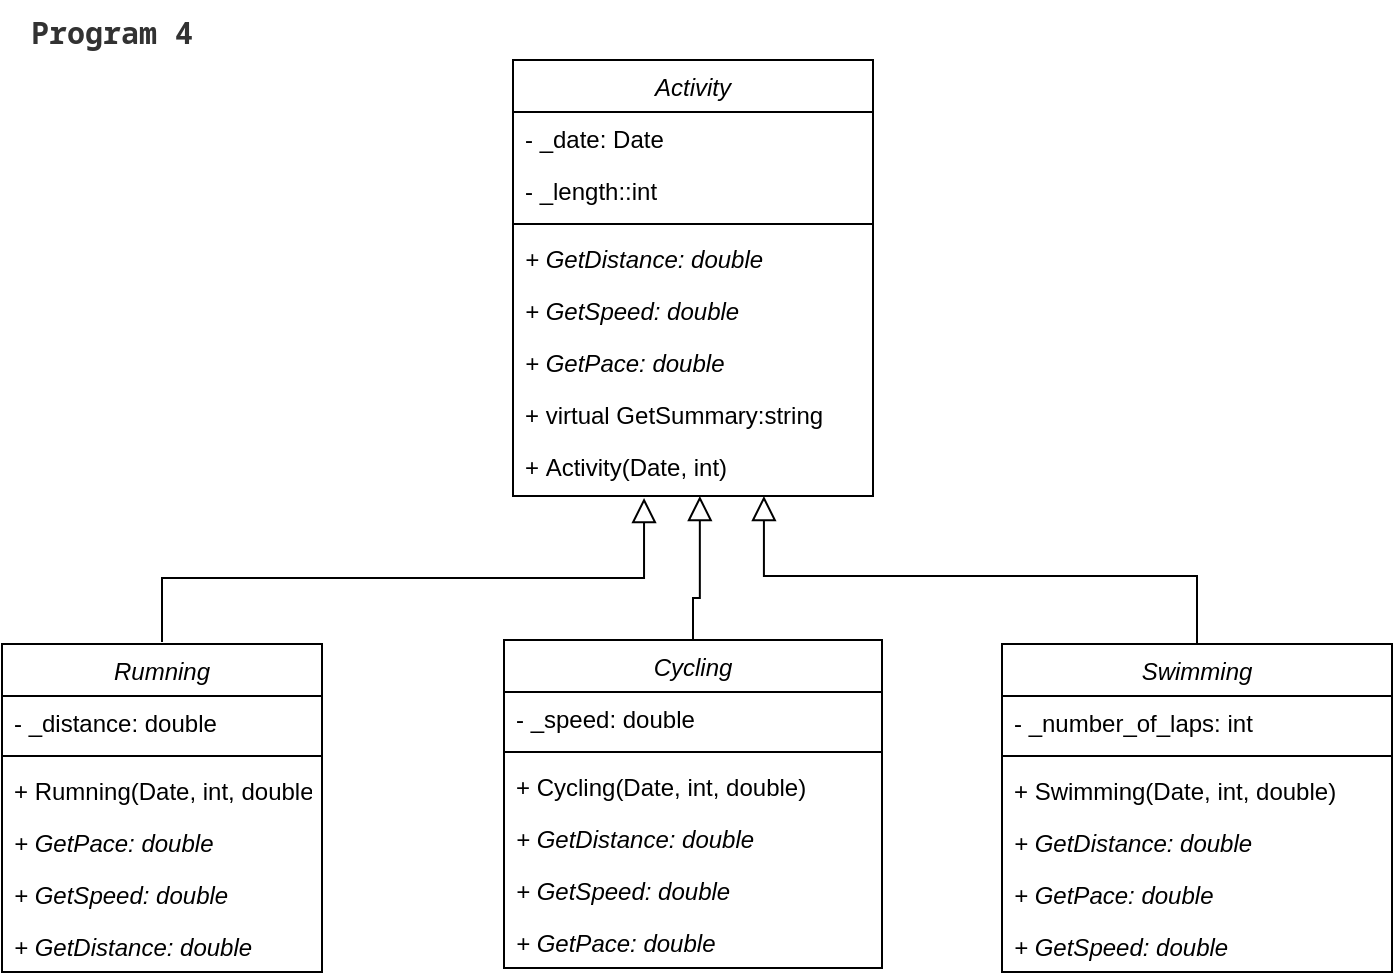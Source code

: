 <mxfile version="21.2.8" type="device">
  <diagram id="C5RBs43oDa-KdzZeNtuy" name="Page-1">
    <mxGraphModel dx="2119" dy="575" grid="1" gridSize="10" guides="1" tooltips="1" connect="1" arrows="1" fold="1" page="1" pageScale="1" pageWidth="827" pageHeight="1169" math="0" shadow="0">
      <root>
        <mxCell id="WIyWlLk6GJQsqaUBKTNV-0" />
        <mxCell id="WIyWlLk6GJQsqaUBKTNV-1" parent="WIyWlLk6GJQsqaUBKTNV-0" />
        <mxCell id="QwNCPIfgqO4SO9C38pkO-0" value="&lt;h3 style=&quot;font-family: &amp;quot;Noto Sans Mono&amp;quot;; margin: 0px; font-size: 1.25em; color: rgb(50, 50, 50); text-align: start;&quot;&gt;Program 4&lt;/h3&gt;" style="text;html=1;strokeColor=none;fillColor=none;align=center;verticalAlign=middle;whiteSpace=wrap;rounded=0;" parent="WIyWlLk6GJQsqaUBKTNV-1" vertex="1">
          <mxGeometry x="-90" y="50" width="110" height="30" as="geometry" />
        </mxCell>
        <mxCell id="QwNCPIfgqO4SO9C38pkO-16" value="Rumning" style="swimlane;fontStyle=2;align=center;verticalAlign=top;childLayout=stackLayout;horizontal=1;startSize=26;horizontalStack=0;resizeParent=1;resizeLast=0;collapsible=1;marginBottom=0;rounded=0;shadow=0;strokeWidth=1;" parent="WIyWlLk6GJQsqaUBKTNV-1" vertex="1">
          <mxGeometry x="-90" y="372" width="160" height="164" as="geometry">
            <mxRectangle x="230" y="140" width="160" height="26" as="alternateBounds" />
          </mxGeometry>
        </mxCell>
        <mxCell id="QwNCPIfgqO4SO9C38pkO-17" value="- _distance: double" style="text;align=left;verticalAlign=top;spacingLeft=4;spacingRight=4;overflow=hidden;rotatable=0;points=[[0,0.5],[1,0.5]];portConstraint=eastwest;" parent="QwNCPIfgqO4SO9C38pkO-16" vertex="1">
          <mxGeometry y="26" width="160" height="26" as="geometry" />
        </mxCell>
        <mxCell id="QwNCPIfgqO4SO9C38pkO-20" value="" style="line;html=1;strokeWidth=1;align=left;verticalAlign=middle;spacingTop=-1;spacingLeft=3;spacingRight=3;rotatable=0;labelPosition=right;points=[];portConstraint=eastwest;" parent="QwNCPIfgqO4SO9C38pkO-16" vertex="1">
          <mxGeometry y="52" width="160" height="8" as="geometry" />
        </mxCell>
        <mxCell id="x-xCDd94acMXUNEY30mF-23" value="+ Rumning(Date, int, double)" style="text;align=left;verticalAlign=top;spacingLeft=4;spacingRight=4;overflow=hidden;rotatable=0;points=[[0,0.5],[1,0.5]];portConstraint=eastwest;" parent="QwNCPIfgqO4SO9C38pkO-16" vertex="1">
          <mxGeometry y="60" width="160" height="26" as="geometry" />
        </mxCell>
        <mxCell id="x-xCDd94acMXUNEY30mF-28" value="+ GetPace: double" style="text;align=left;verticalAlign=top;spacingLeft=4;spacingRight=4;overflow=hidden;rotatable=0;points=[[0,0.5],[1,0.5]];portConstraint=eastwest;fontStyle=2" parent="QwNCPIfgqO4SO9C38pkO-16" vertex="1">
          <mxGeometry y="86" width="160" height="26" as="geometry" />
        </mxCell>
        <mxCell id="x-xCDd94acMXUNEY30mF-27" value="+ GetSpeed: double" style="text;align=left;verticalAlign=top;spacingLeft=4;spacingRight=4;overflow=hidden;rotatable=0;points=[[0,0.5],[1,0.5]];portConstraint=eastwest;fontStyle=2" parent="QwNCPIfgqO4SO9C38pkO-16" vertex="1">
          <mxGeometry y="112" width="160" height="26" as="geometry" />
        </mxCell>
        <mxCell id="x-xCDd94acMXUNEY30mF-26" value="+ GetDistance: double" style="text;align=left;verticalAlign=top;spacingLeft=4;spacingRight=4;overflow=hidden;rotatable=0;points=[[0,0.5],[1,0.5]];portConstraint=eastwest;fontStyle=2" parent="QwNCPIfgqO4SO9C38pkO-16" vertex="1">
          <mxGeometry y="138" width="160" height="26" as="geometry" />
        </mxCell>
        <mxCell id="x-xCDd94acMXUNEY30mF-0" value="Activity" style="swimlane;fontStyle=2;align=center;verticalAlign=top;childLayout=stackLayout;horizontal=1;startSize=26;horizontalStack=0;resizeParent=1;resizeLast=0;collapsible=1;marginBottom=0;rounded=0;shadow=0;strokeWidth=1;" parent="WIyWlLk6GJQsqaUBKTNV-1" vertex="1">
          <mxGeometry x="165.5" y="80" width="180" height="218" as="geometry">
            <mxRectangle x="230" y="140" width="160" height="26" as="alternateBounds" />
          </mxGeometry>
        </mxCell>
        <mxCell id="x-xCDd94acMXUNEY30mF-1" value="- _date: Date" style="text;align=left;verticalAlign=top;spacingLeft=4;spacingRight=4;overflow=hidden;rotatable=0;points=[[0,0.5],[1,0.5]];portConstraint=eastwest;" parent="x-xCDd94acMXUNEY30mF-0" vertex="1">
          <mxGeometry y="26" width="180" height="26" as="geometry" />
        </mxCell>
        <mxCell id="x-xCDd94acMXUNEY30mF-2" value="- _length::int" style="text;align=left;verticalAlign=top;spacingLeft=4;spacingRight=4;overflow=hidden;rotatable=0;points=[[0,0.5],[1,0.5]];portConstraint=eastwest;rounded=0;shadow=0;html=0;" parent="x-xCDd94acMXUNEY30mF-0" vertex="1">
          <mxGeometry y="52" width="180" height="26" as="geometry" />
        </mxCell>
        <mxCell id="x-xCDd94acMXUNEY30mF-3" value="" style="line;html=1;strokeWidth=1;align=left;verticalAlign=middle;spacingTop=-1;spacingLeft=3;spacingRight=3;rotatable=0;labelPosition=right;points=[];portConstraint=eastwest;" parent="x-xCDd94acMXUNEY30mF-0" vertex="1">
          <mxGeometry y="78" width="180" height="8" as="geometry" />
        </mxCell>
        <mxCell id="x-xCDd94acMXUNEY30mF-4" value="+ GetDistance: double" style="text;align=left;verticalAlign=top;spacingLeft=4;spacingRight=4;overflow=hidden;rotatable=0;points=[[0,0.5],[1,0.5]];portConstraint=eastwest;fontStyle=2" parent="x-xCDd94acMXUNEY30mF-0" vertex="1">
          <mxGeometry y="86" width="180" height="26" as="geometry" />
        </mxCell>
        <mxCell id="x-xCDd94acMXUNEY30mF-20" value="+ GetSpeed: double" style="text;align=left;verticalAlign=top;spacingLeft=4;spacingRight=4;overflow=hidden;rotatable=0;points=[[0,0.5],[1,0.5]];portConstraint=eastwest;fontStyle=2" parent="x-xCDd94acMXUNEY30mF-0" vertex="1">
          <mxGeometry y="112" width="180" height="26" as="geometry" />
        </mxCell>
        <mxCell id="x-xCDd94acMXUNEY30mF-21" value="+ GetPace: double" style="text;align=left;verticalAlign=top;spacingLeft=4;spacingRight=4;overflow=hidden;rotatable=0;points=[[0,0.5],[1,0.5]];portConstraint=eastwest;fontStyle=2" parent="x-xCDd94acMXUNEY30mF-0" vertex="1">
          <mxGeometry y="138" width="180" height="26" as="geometry" />
        </mxCell>
        <mxCell id="x-xCDd94acMXUNEY30mF-22" value="+ virtual GetSummary:string" style="text;align=left;verticalAlign=top;spacingLeft=4;spacingRight=4;overflow=hidden;rotatable=0;points=[[0,0.5],[1,0.5]];portConstraint=eastwest;" parent="x-xCDd94acMXUNEY30mF-0" vertex="1">
          <mxGeometry y="164" width="180" height="26" as="geometry" />
        </mxCell>
        <mxCell id="x-xCDd94acMXUNEY30mF-5" value="+ Activity(Date, int)" style="text;align=left;verticalAlign=top;spacingLeft=4;spacingRight=4;overflow=hidden;rotatable=0;points=[[0,0.5],[1,0.5]];portConstraint=eastwest;" parent="x-xCDd94acMXUNEY30mF-0" vertex="1">
          <mxGeometry y="190" width="180" height="26" as="geometry" />
        </mxCell>
        <mxCell id="x-xCDd94acMXUNEY30mF-6" value="Cycling" style="swimlane;fontStyle=2;align=center;verticalAlign=top;childLayout=stackLayout;horizontal=1;startSize=26;horizontalStack=0;resizeParent=1;resizeLast=0;collapsible=1;marginBottom=0;rounded=0;shadow=0;strokeWidth=1;" parent="WIyWlLk6GJQsqaUBKTNV-1" vertex="1">
          <mxGeometry x="161" y="370" width="189" height="164" as="geometry">
            <mxRectangle x="230" y="140" width="160" height="26" as="alternateBounds" />
          </mxGeometry>
        </mxCell>
        <mxCell id="x-xCDd94acMXUNEY30mF-7" value="- _speed: double" style="text;align=left;verticalAlign=top;spacingLeft=4;spacingRight=4;overflow=hidden;rotatable=0;points=[[0,0.5],[1,0.5]];portConstraint=eastwest;" parent="x-xCDd94acMXUNEY30mF-6" vertex="1">
          <mxGeometry y="26" width="189" height="26" as="geometry" />
        </mxCell>
        <mxCell id="x-xCDd94acMXUNEY30mF-9" value="" style="line;html=1;strokeWidth=1;align=left;verticalAlign=middle;spacingTop=-1;spacingLeft=3;spacingRight=3;rotatable=0;labelPosition=right;points=[];portConstraint=eastwest;" parent="x-xCDd94acMXUNEY30mF-6" vertex="1">
          <mxGeometry y="52" width="189" height="8" as="geometry" />
        </mxCell>
        <mxCell id="x-xCDd94acMXUNEY30mF-24" value="+ Cycling(Date, int, double)" style="text;align=left;verticalAlign=top;spacingLeft=4;spacingRight=4;overflow=hidden;rotatable=0;points=[[0,0.5],[1,0.5]];portConstraint=eastwest;" parent="x-xCDd94acMXUNEY30mF-6" vertex="1">
          <mxGeometry y="60" width="189" height="26" as="geometry" />
        </mxCell>
        <mxCell id="x-xCDd94acMXUNEY30mF-31" value="+ GetDistance: double" style="text;align=left;verticalAlign=top;spacingLeft=4;spacingRight=4;overflow=hidden;rotatable=0;points=[[0,0.5],[1,0.5]];portConstraint=eastwest;fontStyle=2" parent="x-xCDd94acMXUNEY30mF-6" vertex="1">
          <mxGeometry y="86" width="189" height="26" as="geometry" />
        </mxCell>
        <mxCell id="x-xCDd94acMXUNEY30mF-30" value="+ GetSpeed: double" style="text;align=left;verticalAlign=top;spacingLeft=4;spacingRight=4;overflow=hidden;rotatable=0;points=[[0,0.5],[1,0.5]];portConstraint=eastwest;fontStyle=2" parent="x-xCDd94acMXUNEY30mF-6" vertex="1">
          <mxGeometry y="112" width="189" height="26" as="geometry" />
        </mxCell>
        <mxCell id="x-xCDd94acMXUNEY30mF-29" value="+ GetPace: double" style="text;align=left;verticalAlign=top;spacingLeft=4;spacingRight=4;overflow=hidden;rotatable=0;points=[[0,0.5],[1,0.5]];portConstraint=eastwest;fontStyle=2" parent="x-xCDd94acMXUNEY30mF-6" vertex="1">
          <mxGeometry y="138" width="189" height="26" as="geometry" />
        </mxCell>
        <mxCell id="x-xCDd94acMXUNEY30mF-12" value="Swimming" style="swimlane;fontStyle=2;align=center;verticalAlign=top;childLayout=stackLayout;horizontal=1;startSize=26;horizontalStack=0;resizeParent=1;resizeLast=0;collapsible=1;marginBottom=0;rounded=0;shadow=0;strokeWidth=1;" parent="WIyWlLk6GJQsqaUBKTNV-1" vertex="1">
          <mxGeometry x="410" y="372" width="195" height="164" as="geometry">
            <mxRectangle x="230" y="140" width="160" height="26" as="alternateBounds" />
          </mxGeometry>
        </mxCell>
        <mxCell id="x-xCDd94acMXUNEY30mF-13" value="- _number_of_laps: int" style="text;align=left;verticalAlign=top;spacingLeft=4;spacingRight=4;overflow=hidden;rotatable=0;points=[[0,0.5],[1,0.5]];portConstraint=eastwest;" parent="x-xCDd94acMXUNEY30mF-12" vertex="1">
          <mxGeometry y="26" width="195" height="26" as="geometry" />
        </mxCell>
        <mxCell id="x-xCDd94acMXUNEY30mF-15" value="" style="line;html=1;strokeWidth=1;align=left;verticalAlign=middle;spacingTop=-1;spacingLeft=3;spacingRight=3;rotatable=0;labelPosition=right;points=[];portConstraint=eastwest;" parent="x-xCDd94acMXUNEY30mF-12" vertex="1">
          <mxGeometry y="52" width="195" height="8" as="geometry" />
        </mxCell>
        <mxCell id="x-xCDd94acMXUNEY30mF-25" value="+ Swimming(Date, int, double)" style="text;align=left;verticalAlign=top;spacingLeft=4;spacingRight=4;overflow=hidden;rotatable=0;points=[[0,0.5],[1,0.5]];portConstraint=eastwest;" parent="x-xCDd94acMXUNEY30mF-12" vertex="1">
          <mxGeometry y="60" width="195" height="26" as="geometry" />
        </mxCell>
        <mxCell id="x-xCDd94acMXUNEY30mF-32" value="+ GetDistance: double" style="text;align=left;verticalAlign=top;spacingLeft=4;spacingRight=4;overflow=hidden;rotatable=0;points=[[0,0.5],[1,0.5]];portConstraint=eastwest;fontStyle=2" parent="x-xCDd94acMXUNEY30mF-12" vertex="1">
          <mxGeometry y="86" width="195" height="26" as="geometry" />
        </mxCell>
        <mxCell id="x-xCDd94acMXUNEY30mF-34" value="+ GetPace: double" style="text;align=left;verticalAlign=top;spacingLeft=4;spacingRight=4;overflow=hidden;rotatable=0;points=[[0,0.5],[1,0.5]];portConstraint=eastwest;fontStyle=2" parent="x-xCDd94acMXUNEY30mF-12" vertex="1">
          <mxGeometry y="112" width="195" height="26" as="geometry" />
        </mxCell>
        <mxCell id="x-xCDd94acMXUNEY30mF-33" value="+ GetSpeed: double" style="text;align=left;verticalAlign=top;spacingLeft=4;spacingRight=4;overflow=hidden;rotatable=0;points=[[0,0.5],[1,0.5]];portConstraint=eastwest;fontStyle=2" parent="x-xCDd94acMXUNEY30mF-12" vertex="1">
          <mxGeometry y="138" width="195" height="26" as="geometry" />
        </mxCell>
        <mxCell id="x-xCDd94acMXUNEY30mF-19" value="&lt;br&gt;&amp;nbsp;&lt;br&gt;&amp;nbsp;" style="text;whiteSpace=wrap;html=1;" parent="WIyWlLk6GJQsqaUBKTNV-1" vertex="1">
          <mxGeometry x="-90" y="127" width="100" height="70" as="geometry" />
        </mxCell>
        <mxCell id="x-xCDd94acMXUNEY30mF-38" value="" style="endArrow=block;endSize=10;endFill=0;shadow=0;strokeWidth=1;rounded=0;edgeStyle=elbowEdgeStyle;elbow=vertical;entryX=0.697;entryY=1.077;entryDx=0;entryDy=0;entryPerimeter=0;" parent="WIyWlLk6GJQsqaUBKTNV-1" source="x-xCDd94acMXUNEY30mF-12" target="x-xCDd94acMXUNEY30mF-5" edge="1">
          <mxGeometry width="160" relative="1" as="geometry">
            <mxPoint x="600" y="398" as="sourcePoint" />
            <mxPoint x="260" y="298" as="targetPoint" />
            <Array as="points">
              <mxPoint x="280" y="338" />
              <mxPoint x="440" y="328" />
            </Array>
          </mxGeometry>
        </mxCell>
        <mxCell id="x-xCDd94acMXUNEY30mF-39" value="" style="endArrow=block;endSize=10;endFill=0;shadow=0;strokeWidth=1;rounded=0;edgeStyle=elbowEdgeStyle;elbow=vertical;exitX=0.5;exitY=0;exitDx=0;exitDy=0;entryX=0.364;entryY=1.154;entryDx=0;entryDy=0;entryPerimeter=0;" parent="WIyWlLk6GJQsqaUBKTNV-1" edge="1">
          <mxGeometry width="160" relative="1" as="geometry">
            <mxPoint x="-10" y="371" as="sourcePoint" />
            <mxPoint x="231.02" y="299.004" as="targetPoint" />
            <Array as="points">
              <mxPoint x="170" y="339" />
              <mxPoint x="240" y="359" />
              <mxPoint x="450" y="337" />
            </Array>
          </mxGeometry>
        </mxCell>
        <mxCell id="x-xCDd94acMXUNEY30mF-40" value="" style="endArrow=block;endSize=10;endFill=0;shadow=0;strokeWidth=1;rounded=0;edgeStyle=elbowEdgeStyle;elbow=vertical;exitX=0.5;exitY=0;exitDx=0;exitDy=0;entryX=0.519;entryY=1.077;entryDx=0;entryDy=0;entryPerimeter=0;" parent="WIyWlLk6GJQsqaUBKTNV-1" source="x-xCDd94acMXUNEY30mF-6" target="x-xCDd94acMXUNEY30mF-5" edge="1">
          <mxGeometry width="160" relative="1" as="geometry">
            <mxPoint y="381" as="sourcePoint" />
            <mxPoint x="241.02" y="309.004" as="targetPoint" />
            <Array as="points">
              <mxPoint x="180" y="349" />
              <mxPoint x="250" y="369" />
              <mxPoint x="460" y="347" />
            </Array>
          </mxGeometry>
        </mxCell>
      </root>
    </mxGraphModel>
  </diagram>
</mxfile>
